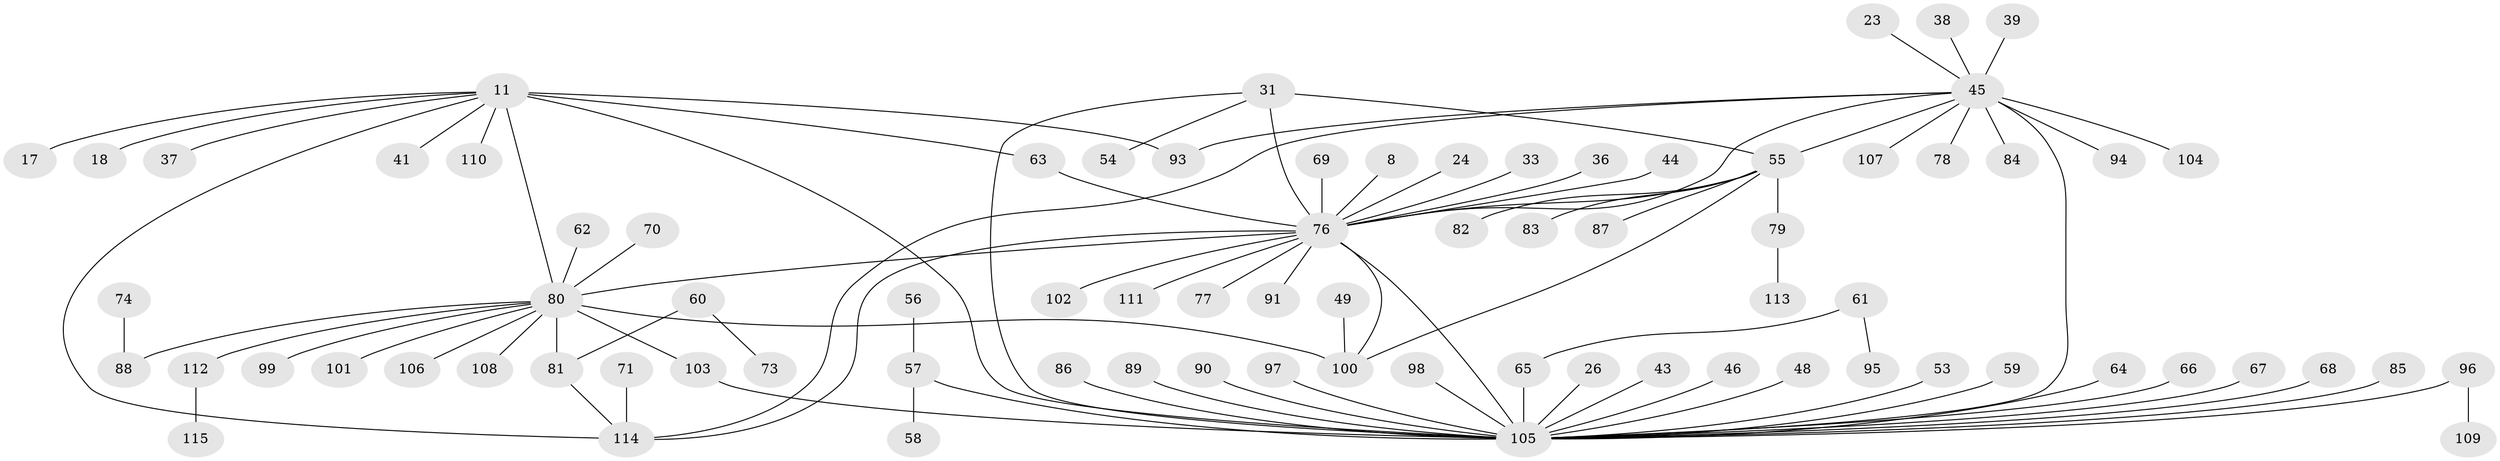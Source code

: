 // original degree distribution, {22: 0.008695652173913044, 9: 0.017391304347826087, 4: 0.0782608695652174, 12: 0.02608695652173913, 8: 0.017391304347826087, 6: 0.008695652173913044, 1: 0.5652173913043478, 2: 0.14782608695652175, 3: 0.08695652173913043, 7: 0.017391304347826087, 5: 0.02608695652173913}
// Generated by graph-tools (version 1.1) at 2025/51/03/04/25 21:51:50]
// undirected, 80 vertices, 92 edges
graph export_dot {
graph [start="1"]
  node [color=gray90,style=filled];
  8;
  11;
  17;
  18;
  23;
  24;
  26;
  31 [super="+27"];
  33;
  36;
  37;
  38;
  39 [super="+21"];
  41;
  43 [super="+42"];
  44;
  45 [super="+34+7"];
  46;
  48;
  49;
  53 [super="+16"];
  54;
  55 [super="+29+10"];
  56;
  57 [super="+50"];
  58;
  59 [super="+35"];
  60;
  61;
  62;
  63;
  64;
  65 [super="+14"];
  66;
  67;
  68;
  69;
  70;
  71;
  73;
  74;
  76 [super="+40+1"];
  77;
  78;
  79;
  80 [super="+3+15"];
  81 [super="+52"];
  82;
  83;
  84;
  85 [super="+25"];
  86;
  87;
  88 [super="+47"];
  89;
  90;
  91;
  93 [super="+92"];
  94;
  95;
  96;
  97;
  98;
  99;
  100 [super="+28"];
  101;
  102;
  103;
  104;
  105 [super="+22+9+72"];
  106;
  107;
  108;
  109;
  110;
  111;
  112 [super="+75"];
  113;
  114 [super="+32"];
  115;
  8 -- 76;
  11 -- 17;
  11 -- 18;
  11 -- 37;
  11 -- 41;
  11 -- 63;
  11 -- 110;
  11 -- 105 [weight=2];
  11 -- 80 [weight=2];
  11 -- 114;
  11 -- 93;
  23 -- 45;
  24 -- 76;
  26 -- 105;
  31 -- 54;
  31 -- 105 [weight=2];
  31 -- 55;
  31 -- 76 [weight=3];
  33 -- 76;
  36 -- 76;
  38 -- 45;
  39 -- 45 [weight=2];
  43 -- 105;
  44 -- 76;
  45 -- 84;
  45 -- 107;
  45 -- 105 [weight=4];
  45 -- 104;
  45 -- 78;
  45 -- 114;
  45 -- 55 [weight=2];
  45 -- 93;
  45 -- 94;
  45 -- 76;
  46 -- 105;
  48 -- 105;
  49 -- 100;
  53 -- 105;
  55 -- 100;
  55 -- 76;
  55 -- 79;
  55 -- 82;
  55 -- 83;
  55 -- 87;
  56 -- 57;
  57 -- 58;
  57 -- 105 [weight=2];
  59 -- 105;
  60 -- 73;
  60 -- 81;
  61 -- 95;
  61 -- 65;
  62 -- 80;
  63 -- 76;
  64 -- 105;
  65 -- 105;
  66 -- 105;
  67 -- 105;
  68 -- 105;
  69 -- 76;
  70 -- 80;
  71 -- 114;
  74 -- 88;
  76 -- 102;
  76 -- 105 [weight=4];
  76 -- 80 [weight=3];
  76 -- 77;
  76 -- 91;
  76 -- 100;
  76 -- 111;
  76 -- 114;
  79 -- 113;
  80 -- 106;
  80 -- 99;
  80 -- 103;
  80 -- 100 [weight=2];
  80 -- 101;
  80 -- 108;
  80 -- 112;
  80 -- 88;
  80 -- 81;
  81 -- 114;
  85 -- 105;
  86 -- 105;
  89 -- 105;
  90 -- 105;
  96 -- 109;
  96 -- 105;
  97 -- 105;
  98 -- 105;
  103 -- 105;
  112 -- 115;
}
